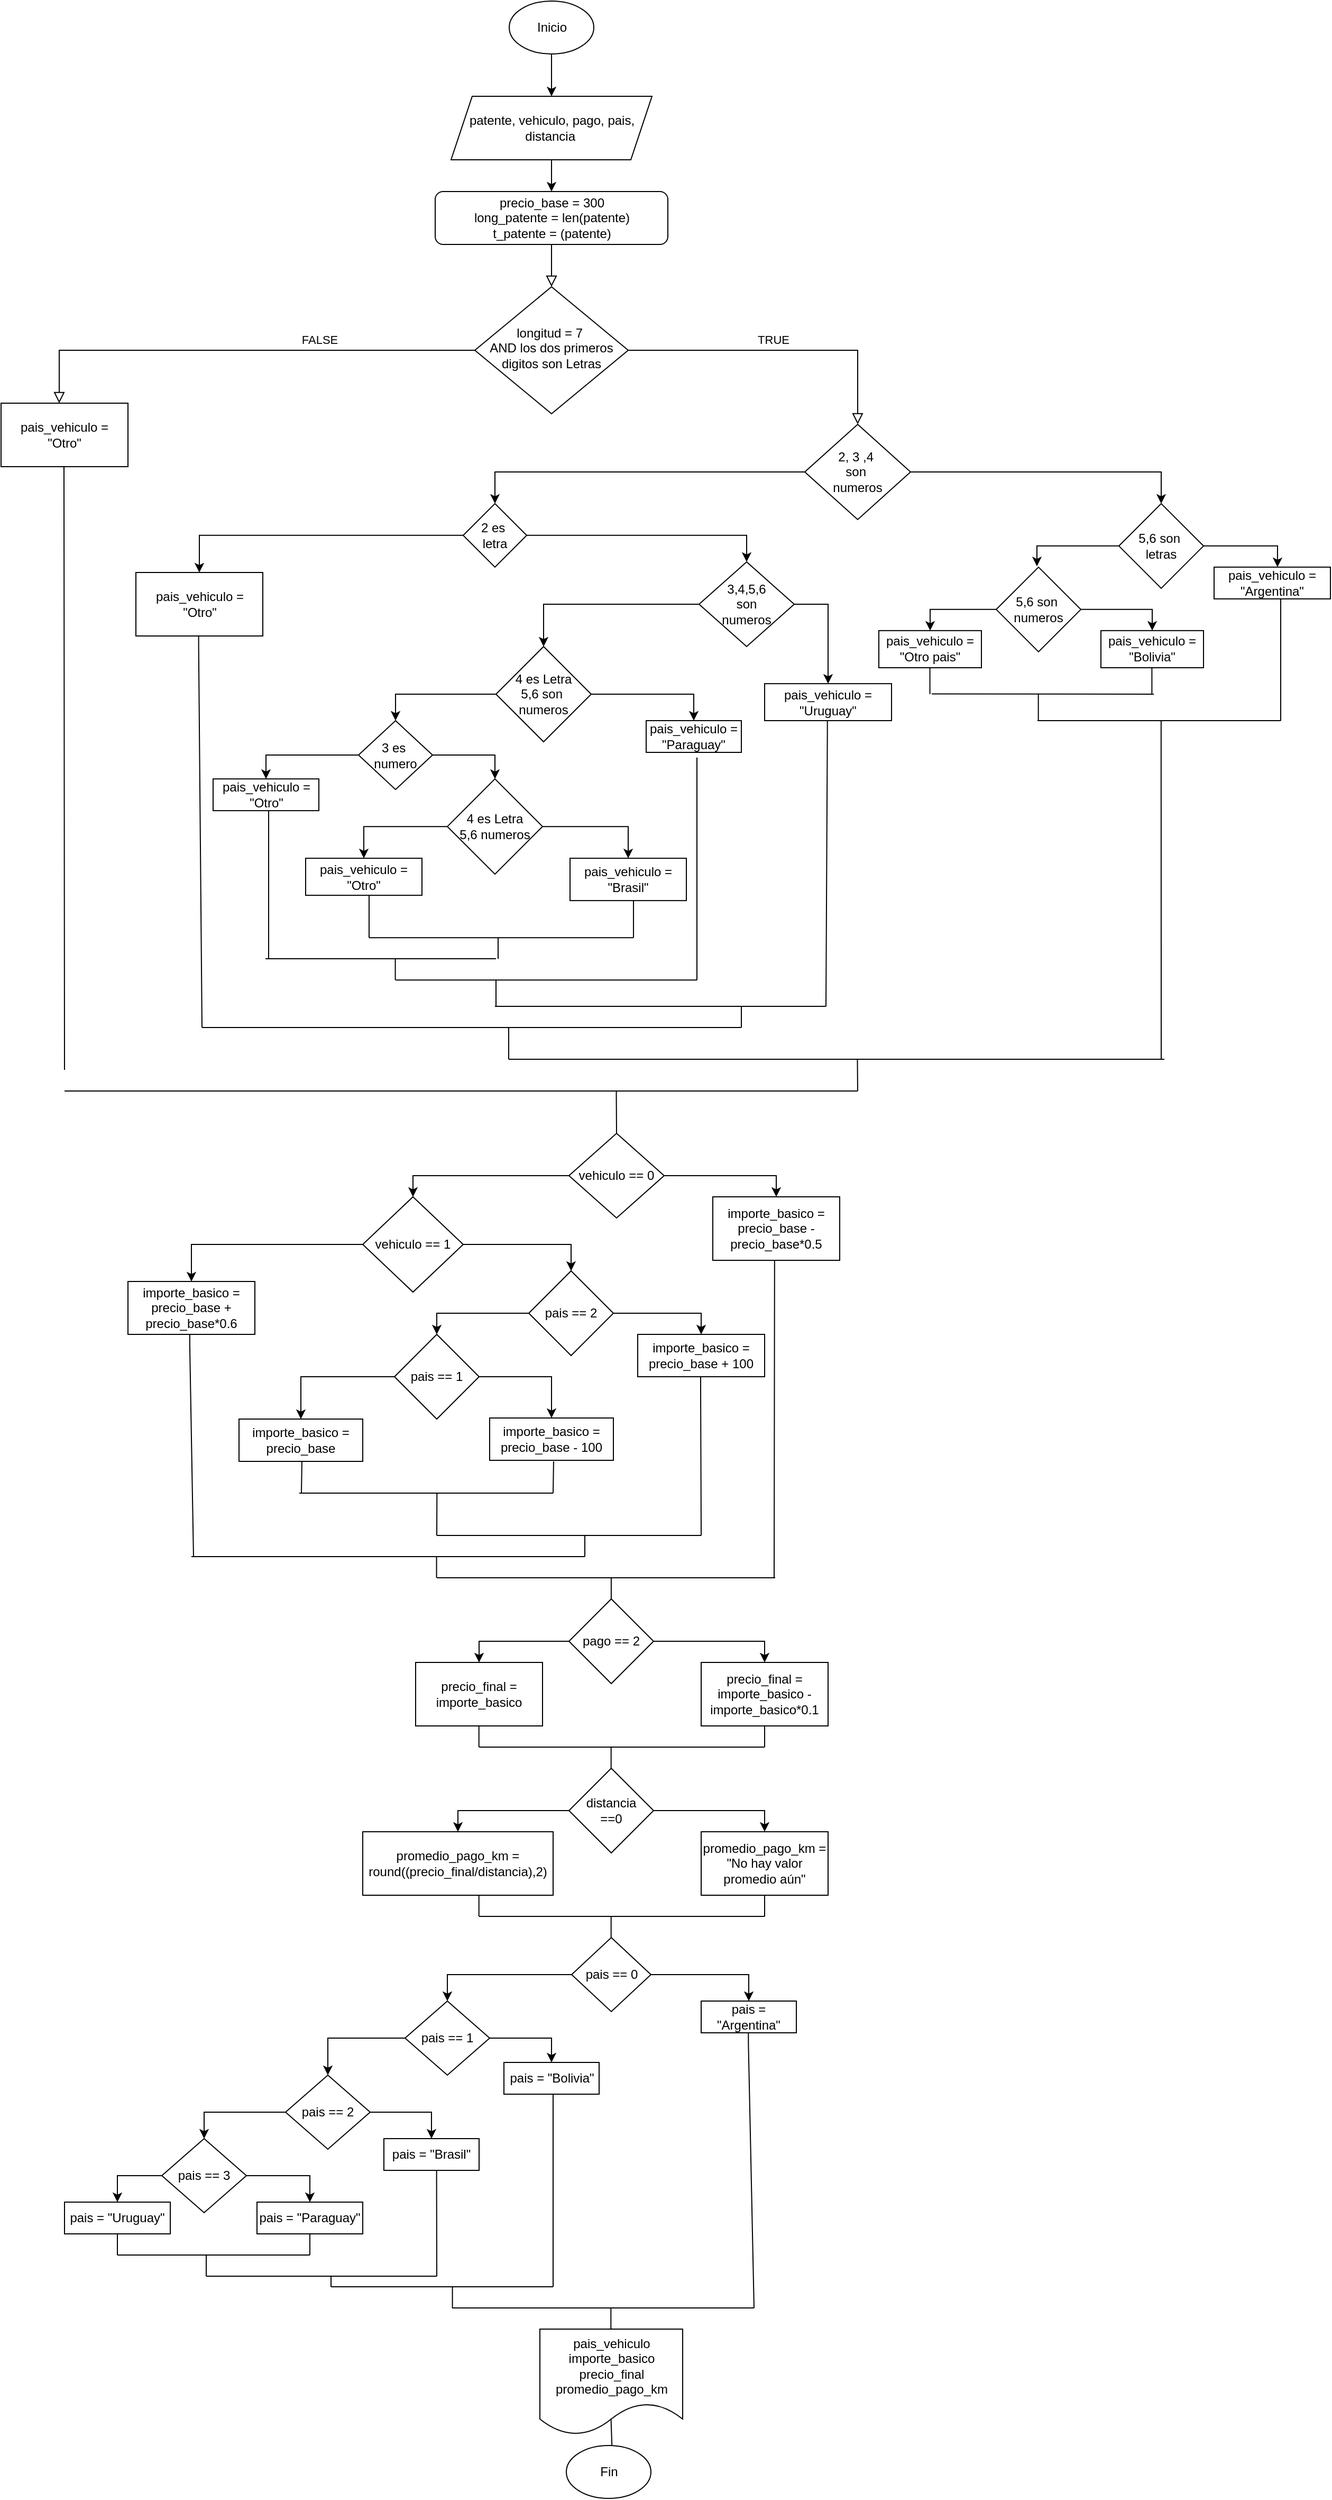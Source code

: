 <mxfile version="21.2.4" type="github">
  <diagram id="C5RBs43oDa-KdzZeNtuy" name="Page-1">
    <mxGraphModel dx="1907" dy="1979" grid="1" gridSize="10" guides="1" tooltips="1" connect="1" arrows="1" fold="1" page="1" pageScale="1" pageWidth="827" pageHeight="1169" math="0" shadow="0">
      <root>
        <mxCell id="WIyWlLk6GJQsqaUBKTNV-0" />
        <mxCell id="WIyWlLk6GJQsqaUBKTNV-1" parent="WIyWlLk6GJQsqaUBKTNV-0" />
        <mxCell id="WIyWlLk6GJQsqaUBKTNV-2" value="" style="rounded=0;html=1;jettySize=auto;orthogonalLoop=1;fontSize=11;endArrow=block;endFill=0;endSize=8;strokeWidth=1;shadow=0;labelBackgroundColor=none;edgeStyle=orthogonalEdgeStyle;" parent="WIyWlLk6GJQsqaUBKTNV-1" source="WIyWlLk6GJQsqaUBKTNV-3" target="WIyWlLk6GJQsqaUBKTNV-6" edge="1">
          <mxGeometry relative="1" as="geometry" />
        </mxCell>
        <mxCell id="WIyWlLk6GJQsqaUBKTNV-3" value="precio_base = 300&lt;br&gt;long_patente = len(patente)&lt;br&gt;t_patente = (patente)" style="rounded=1;whiteSpace=wrap;html=1;fontSize=12;glass=0;strokeWidth=1;shadow=0;" parent="WIyWlLk6GJQsqaUBKTNV-1" vertex="1">
          <mxGeometry x="430.5" y="20" width="220" height="50" as="geometry" />
        </mxCell>
        <mxCell id="WIyWlLk6GJQsqaUBKTNV-4" value="FALSE" style="rounded=0;html=1;jettySize=auto;orthogonalLoop=1;fontSize=11;endArrow=block;endFill=0;endSize=8;strokeWidth=1;shadow=0;labelBackgroundColor=none;edgeStyle=orthogonalEdgeStyle;exitX=0;exitY=0.5;exitDx=0;exitDy=0;" parent="WIyWlLk6GJQsqaUBKTNV-1" source="WIyWlLk6GJQsqaUBKTNV-6" edge="1">
          <mxGeometry x="-0.333" y="-10" relative="1" as="geometry">
            <mxPoint as="offset" />
            <mxPoint x="75" y="220" as="targetPoint" />
            <Array as="points">
              <mxPoint x="75" y="170" />
            </Array>
          </mxGeometry>
        </mxCell>
        <mxCell id="WIyWlLk6GJQsqaUBKTNV-5" value="TRUE" style="edgeStyle=orthogonalEdgeStyle;rounded=0;html=1;jettySize=auto;orthogonalLoop=1;fontSize=11;endArrow=block;endFill=0;endSize=8;strokeWidth=1;shadow=0;labelBackgroundColor=none;entryX=0.5;entryY=0;entryDx=0;entryDy=0;" parent="WIyWlLk6GJQsqaUBKTNV-1" source="WIyWlLk6GJQsqaUBKTNV-6" target="gXXmLB0PNNtGwg0L60BA-6" edge="1">
          <mxGeometry x="-0.046" y="10" relative="1" as="geometry">
            <mxPoint as="offset" />
            <mxPoint x="420" y="210" as="targetPoint" />
          </mxGeometry>
        </mxCell>
        <mxCell id="WIyWlLk6GJQsqaUBKTNV-6" value="longitud = 7&amp;nbsp;&lt;br&gt;AND los dos primeros digitos son Letras" style="rhombus;whiteSpace=wrap;html=1;shadow=0;fontFamily=Helvetica;fontSize=12;align=center;strokeWidth=1;spacing=6;spacingTop=-4;" parent="WIyWlLk6GJQsqaUBKTNV-1" vertex="1">
          <mxGeometry x="468" y="110" width="145" height="120" as="geometry" />
        </mxCell>
        <mxCell id="gXXmLB0PNNtGwg0L60BA-2" style="edgeStyle=orthogonalEdgeStyle;rounded=0;orthogonalLoop=1;jettySize=auto;html=1;exitX=0.5;exitY=1;exitDx=0;exitDy=0;entryX=0.5;entryY=0;entryDx=0;entryDy=0;" edge="1" parent="WIyWlLk6GJQsqaUBKTNV-1" source="gXXmLB0PNNtGwg0L60BA-5" target="WIyWlLk6GJQsqaUBKTNV-3">
          <mxGeometry relative="1" as="geometry">
            <mxPoint x="220" y="50" as="sourcePoint" />
          </mxGeometry>
        </mxCell>
        <mxCell id="gXXmLB0PNNtGwg0L60BA-4" style="edgeStyle=orthogonalEdgeStyle;rounded=0;orthogonalLoop=1;jettySize=auto;html=1;entryX=0.5;entryY=0;entryDx=0;entryDy=0;" edge="1" parent="WIyWlLk6GJQsqaUBKTNV-1" source="gXXmLB0PNNtGwg0L60BA-3" target="gXXmLB0PNNtGwg0L60BA-5">
          <mxGeometry relative="1" as="geometry">
            <mxPoint x="220" y="-10" as="targetPoint" />
          </mxGeometry>
        </mxCell>
        <mxCell id="gXXmLB0PNNtGwg0L60BA-3" value="Inicio" style="ellipse;whiteSpace=wrap;html=1;" vertex="1" parent="WIyWlLk6GJQsqaUBKTNV-1">
          <mxGeometry x="500.5" y="-160" width="80" height="50" as="geometry" />
        </mxCell>
        <mxCell id="gXXmLB0PNNtGwg0L60BA-5" value="patente, vehiculo, pago, pais, distancia&amp;nbsp;" style="shape=parallelogram;perimeter=parallelogramPerimeter;whiteSpace=wrap;html=1;fixedSize=1;" vertex="1" parent="WIyWlLk6GJQsqaUBKTNV-1">
          <mxGeometry x="445.5" y="-70" width="190" height="60" as="geometry" />
        </mxCell>
        <mxCell id="gXXmLB0PNNtGwg0L60BA-9" value="" style="edgeStyle=orthogonalEdgeStyle;rounded=0;orthogonalLoop=1;jettySize=auto;html=1;entryX=0.5;entryY=0;entryDx=0;entryDy=0;exitX=1;exitY=0.5;exitDx=0;exitDy=0;" edge="1" parent="WIyWlLk6GJQsqaUBKTNV-1" source="gXXmLB0PNNtGwg0L60BA-6" target="gXXmLB0PNNtGwg0L60BA-7">
          <mxGeometry relative="1" as="geometry">
            <mxPoint x="1046.926" y="289.997" as="sourcePoint" />
          </mxGeometry>
        </mxCell>
        <mxCell id="gXXmLB0PNNtGwg0L60BA-19" value="" style="edgeStyle=orthogonalEdgeStyle;rounded=0;orthogonalLoop=1;jettySize=auto;html=1;entryX=0.5;entryY=0;entryDx=0;entryDy=0;exitX=0;exitY=0.5;exitDx=0;exitDy=0;" edge="1" parent="WIyWlLk6GJQsqaUBKTNV-1" source="gXXmLB0PNNtGwg0L60BA-6" target="gXXmLB0PNNtGwg0L60BA-18">
          <mxGeometry relative="1" as="geometry">
            <mxPoint x="550.074" y="289.997" as="sourcePoint" />
          </mxGeometry>
        </mxCell>
        <mxCell id="gXXmLB0PNNtGwg0L60BA-6" value="2, 3 ,4&amp;nbsp;&lt;br&gt;son&amp;nbsp;&lt;br&gt;numeros" style="rhombus;whiteSpace=wrap;html=1;" vertex="1" parent="WIyWlLk6GJQsqaUBKTNV-1">
          <mxGeometry x="780" y="240" width="100" height="90" as="geometry" />
        </mxCell>
        <mxCell id="gXXmLB0PNNtGwg0L60BA-11" style="edgeStyle=orthogonalEdgeStyle;rounded=0;orthogonalLoop=1;jettySize=auto;html=1;exitX=1;exitY=0.5;exitDx=0;exitDy=0;entryX=0.545;entryY=0;entryDx=0;entryDy=0;entryPerimeter=0;" edge="1" parent="WIyWlLk6GJQsqaUBKTNV-1" source="gXXmLB0PNNtGwg0L60BA-7" target="gXXmLB0PNNtGwg0L60BA-10">
          <mxGeometry relative="1" as="geometry">
            <mxPoint x="1227" y="354.93" as="targetPoint" />
          </mxGeometry>
        </mxCell>
        <mxCell id="gXXmLB0PNNtGwg0L60BA-13" style="edgeStyle=orthogonalEdgeStyle;rounded=0;orthogonalLoop=1;jettySize=auto;html=1;exitX=0;exitY=0.5;exitDx=0;exitDy=0;entryX=0.481;entryY=-0.01;entryDx=0;entryDy=0;entryPerimeter=0;" edge="1" parent="WIyWlLk6GJQsqaUBKTNV-1" source="gXXmLB0PNNtGwg0L60BA-7" target="gXXmLB0PNNtGwg0L60BA-12">
          <mxGeometry relative="1" as="geometry" />
        </mxCell>
        <mxCell id="gXXmLB0PNNtGwg0L60BA-7" value="5,6 son&amp;nbsp;&lt;br&gt;letras" style="rhombus;whiteSpace=wrap;html=1;" vertex="1" parent="WIyWlLk6GJQsqaUBKTNV-1">
          <mxGeometry x="1077" y="314.93" width="80" height="80" as="geometry" />
        </mxCell>
        <mxCell id="gXXmLB0PNNtGwg0L60BA-10" value="pais_vehiculo = &quot;Argentina&quot;" style="rounded=0;whiteSpace=wrap;html=1;" vertex="1" parent="WIyWlLk6GJQsqaUBKTNV-1">
          <mxGeometry x="1167" y="374.93" width="110" height="30" as="geometry" />
        </mxCell>
        <mxCell id="gXXmLB0PNNtGwg0L60BA-15" style="edgeStyle=orthogonalEdgeStyle;rounded=0;orthogonalLoop=1;jettySize=auto;html=1;exitX=1;exitY=0.5;exitDx=0;exitDy=0;entryX=0.5;entryY=0;entryDx=0;entryDy=0;" edge="1" parent="WIyWlLk6GJQsqaUBKTNV-1" source="gXXmLB0PNNtGwg0L60BA-12" target="gXXmLB0PNNtGwg0L60BA-14">
          <mxGeometry relative="1" as="geometry" />
        </mxCell>
        <mxCell id="gXXmLB0PNNtGwg0L60BA-17" style="edgeStyle=orthogonalEdgeStyle;rounded=0;orthogonalLoop=1;jettySize=auto;html=1;exitX=0;exitY=0.5;exitDx=0;exitDy=0;entryX=0.5;entryY=0;entryDx=0;entryDy=0;" edge="1" parent="WIyWlLk6GJQsqaUBKTNV-1" source="gXXmLB0PNNtGwg0L60BA-12" target="gXXmLB0PNNtGwg0L60BA-16">
          <mxGeometry relative="1" as="geometry" />
        </mxCell>
        <mxCell id="gXXmLB0PNNtGwg0L60BA-12" value="5,6 son&amp;nbsp;&lt;br&gt;numeros" style="rhombus;whiteSpace=wrap;html=1;" vertex="1" parent="WIyWlLk6GJQsqaUBKTNV-1">
          <mxGeometry x="961" y="374.93" width="80" height="80" as="geometry" />
        </mxCell>
        <mxCell id="gXXmLB0PNNtGwg0L60BA-14" value="pais_vehiculo = &quot;Bolivia&quot;" style="rounded=0;whiteSpace=wrap;html=1;" vertex="1" parent="WIyWlLk6GJQsqaUBKTNV-1">
          <mxGeometry x="1060" y="434.93" width="97" height="35.07" as="geometry" />
        </mxCell>
        <mxCell id="gXXmLB0PNNtGwg0L60BA-16" value="pais_vehiculo = &quot;Otro pais&quot;" style="rounded=0;whiteSpace=wrap;html=1;" vertex="1" parent="WIyWlLk6GJQsqaUBKTNV-1">
          <mxGeometry x="850" y="434.93" width="97" height="35.07" as="geometry" />
        </mxCell>
        <mxCell id="gXXmLB0PNNtGwg0L60BA-21" style="edgeStyle=orthogonalEdgeStyle;rounded=0;orthogonalLoop=1;jettySize=auto;html=1;entryX=0.5;entryY=0;entryDx=0;entryDy=0;" edge="1" parent="WIyWlLk6GJQsqaUBKTNV-1" source="gXXmLB0PNNtGwg0L60BA-18" target="gXXmLB0PNNtGwg0L60BA-20">
          <mxGeometry relative="1" as="geometry" />
        </mxCell>
        <mxCell id="gXXmLB0PNNtGwg0L60BA-28" style="edgeStyle=orthogonalEdgeStyle;rounded=0;orthogonalLoop=1;jettySize=auto;html=1;exitX=0;exitY=0.5;exitDx=0;exitDy=0;entryX=0.5;entryY=0;entryDx=0;entryDy=0;" edge="1" parent="WIyWlLk6GJQsqaUBKTNV-1" source="gXXmLB0PNNtGwg0L60BA-20" target="gXXmLB0PNNtGwg0L60BA-26">
          <mxGeometry relative="1" as="geometry" />
        </mxCell>
        <mxCell id="gXXmLB0PNNtGwg0L60BA-60" style="edgeStyle=orthogonalEdgeStyle;rounded=0;orthogonalLoop=1;jettySize=auto;html=1;exitX=0;exitY=0.5;exitDx=0;exitDy=0;entryX=0.5;entryY=0;entryDx=0;entryDy=0;" edge="1" parent="WIyWlLk6GJQsqaUBKTNV-1" source="gXXmLB0PNNtGwg0L60BA-18" target="gXXmLB0PNNtGwg0L60BA-59">
          <mxGeometry relative="1" as="geometry" />
        </mxCell>
        <mxCell id="gXXmLB0PNNtGwg0L60BA-18" value="2 es&amp;nbsp;&lt;br&gt;letra" style="rhombus;whiteSpace=wrap;html=1;" vertex="1" parent="WIyWlLk6GJQsqaUBKTNV-1">
          <mxGeometry x="457" y="314.93" width="60" height="60" as="geometry" />
        </mxCell>
        <mxCell id="gXXmLB0PNNtGwg0L60BA-25" style="edgeStyle=orthogonalEdgeStyle;rounded=0;orthogonalLoop=1;jettySize=auto;html=1;exitX=1;exitY=0.5;exitDx=0;exitDy=0;entryX=0.5;entryY=0;entryDx=0;entryDy=0;" edge="1" parent="WIyWlLk6GJQsqaUBKTNV-1" source="gXXmLB0PNNtGwg0L60BA-20" target="gXXmLB0PNNtGwg0L60BA-22">
          <mxGeometry relative="1" as="geometry" />
        </mxCell>
        <mxCell id="gXXmLB0PNNtGwg0L60BA-20" value="3,4,5,6&lt;br&gt;son &lt;br&gt;numeros" style="rhombus;whiteSpace=wrap;html=1;" vertex="1" parent="WIyWlLk6GJQsqaUBKTNV-1">
          <mxGeometry x="680" y="370" width="90" height="80" as="geometry" />
        </mxCell>
        <mxCell id="gXXmLB0PNNtGwg0L60BA-22" value="pais_vehiculo = &quot;Uruguay&quot;" style="rounded=0;whiteSpace=wrap;html=1;" vertex="1" parent="WIyWlLk6GJQsqaUBKTNV-1">
          <mxGeometry x="742" y="485.07" width="120" height="34.93" as="geometry" />
        </mxCell>
        <mxCell id="gXXmLB0PNNtGwg0L60BA-30" style="edgeStyle=orthogonalEdgeStyle;rounded=0;orthogonalLoop=1;jettySize=auto;html=1;exitX=1;exitY=0.5;exitDx=0;exitDy=0;entryX=0.5;entryY=0;entryDx=0;entryDy=0;" edge="1" parent="WIyWlLk6GJQsqaUBKTNV-1" source="gXXmLB0PNNtGwg0L60BA-26" target="gXXmLB0PNNtGwg0L60BA-29">
          <mxGeometry relative="1" as="geometry">
            <mxPoint x="673" y="525.07" as="targetPoint" />
          </mxGeometry>
        </mxCell>
        <mxCell id="gXXmLB0PNNtGwg0L60BA-32" style="edgeStyle=orthogonalEdgeStyle;rounded=0;orthogonalLoop=1;jettySize=auto;html=1;exitX=0;exitY=0.5;exitDx=0;exitDy=0;entryX=0.5;entryY=0;entryDx=0;entryDy=0;" edge="1" parent="WIyWlLk6GJQsqaUBKTNV-1" source="gXXmLB0PNNtGwg0L60BA-26" target="gXXmLB0PNNtGwg0L60BA-31">
          <mxGeometry relative="1" as="geometry" />
        </mxCell>
        <mxCell id="gXXmLB0PNNtGwg0L60BA-26" value="4 es Letra&lt;br&gt;5,6 son&amp;nbsp;&lt;br&gt;numeros" style="rhombus;whiteSpace=wrap;html=1;" vertex="1" parent="WIyWlLk6GJQsqaUBKTNV-1">
          <mxGeometry x="488" y="450" width="90" height="90" as="geometry" />
        </mxCell>
        <mxCell id="gXXmLB0PNNtGwg0L60BA-29" value="pais_vehiculo = &quot;Paraguay&quot;" style="rounded=0;whiteSpace=wrap;html=1;" vertex="1" parent="WIyWlLk6GJQsqaUBKTNV-1">
          <mxGeometry x="630" y="520" width="90" height="30" as="geometry" />
        </mxCell>
        <mxCell id="gXXmLB0PNNtGwg0L60BA-34" style="edgeStyle=orthogonalEdgeStyle;rounded=0;orthogonalLoop=1;jettySize=auto;html=1;exitX=1;exitY=0.5;exitDx=0;exitDy=0;entryX=0.5;entryY=0;entryDx=0;entryDy=0;" edge="1" parent="WIyWlLk6GJQsqaUBKTNV-1" source="gXXmLB0PNNtGwg0L60BA-31" target="gXXmLB0PNNtGwg0L60BA-33">
          <mxGeometry relative="1" as="geometry" />
        </mxCell>
        <mxCell id="gXXmLB0PNNtGwg0L60BA-40" style="edgeStyle=orthogonalEdgeStyle;rounded=0;orthogonalLoop=1;jettySize=auto;html=1;exitX=0;exitY=0.5;exitDx=0;exitDy=0;entryX=0.5;entryY=0;entryDx=0;entryDy=0;" edge="1" parent="WIyWlLk6GJQsqaUBKTNV-1" source="gXXmLB0PNNtGwg0L60BA-31" target="gXXmLB0PNNtGwg0L60BA-39">
          <mxGeometry relative="1" as="geometry" />
        </mxCell>
        <mxCell id="gXXmLB0PNNtGwg0L60BA-31" value="3 es&amp;nbsp;&lt;br&gt;numero" style="rhombus;whiteSpace=wrap;html=1;" vertex="1" parent="WIyWlLk6GJQsqaUBKTNV-1">
          <mxGeometry x="358" y="520" width="70" height="65.07" as="geometry" />
        </mxCell>
        <mxCell id="gXXmLB0PNNtGwg0L60BA-36" style="edgeStyle=orthogonalEdgeStyle;rounded=0;orthogonalLoop=1;jettySize=auto;html=1;exitX=1;exitY=0.5;exitDx=0;exitDy=0;entryX=0.5;entryY=0;entryDx=0;entryDy=0;" edge="1" parent="WIyWlLk6GJQsqaUBKTNV-1" source="gXXmLB0PNNtGwg0L60BA-33" target="gXXmLB0PNNtGwg0L60BA-35">
          <mxGeometry relative="1" as="geometry" />
        </mxCell>
        <mxCell id="gXXmLB0PNNtGwg0L60BA-38" style="edgeStyle=orthogonalEdgeStyle;rounded=0;orthogonalLoop=1;jettySize=auto;html=1;exitX=0;exitY=0.5;exitDx=0;exitDy=0;entryX=0.5;entryY=0;entryDx=0;entryDy=0;" edge="1" parent="WIyWlLk6GJQsqaUBKTNV-1" source="gXXmLB0PNNtGwg0L60BA-33" target="gXXmLB0PNNtGwg0L60BA-37">
          <mxGeometry relative="1" as="geometry" />
        </mxCell>
        <mxCell id="gXXmLB0PNNtGwg0L60BA-33" value="4 es Letra&lt;br&gt;5,6 numeros" style="rhombus;whiteSpace=wrap;html=1;" vertex="1" parent="WIyWlLk6GJQsqaUBKTNV-1">
          <mxGeometry x="442" y="575.07" width="90" height="90" as="geometry" />
        </mxCell>
        <mxCell id="gXXmLB0PNNtGwg0L60BA-35" value="pais_vehiculo = &quot;Brasil&quot;" style="rounded=0;whiteSpace=wrap;html=1;" vertex="1" parent="WIyWlLk6GJQsqaUBKTNV-1">
          <mxGeometry x="558" y="650.07" width="110" height="40" as="geometry" />
        </mxCell>
        <mxCell id="gXXmLB0PNNtGwg0L60BA-37" value="pais_vehiculo = &quot;Otro&quot;" style="rounded=0;whiteSpace=wrap;html=1;" vertex="1" parent="WIyWlLk6GJQsqaUBKTNV-1">
          <mxGeometry x="308" y="650.07" width="110" height="35" as="geometry" />
        </mxCell>
        <mxCell id="gXXmLB0PNNtGwg0L60BA-39" value="pais_vehiculo = &quot;Otro&quot;" style="rounded=0;whiteSpace=wrap;html=1;" vertex="1" parent="WIyWlLk6GJQsqaUBKTNV-1">
          <mxGeometry x="220.5" y="575.07" width="100" height="30" as="geometry" />
        </mxCell>
        <mxCell id="gXXmLB0PNNtGwg0L60BA-43" value="" style="endArrow=none;html=1;rounded=0;" edge="1" parent="WIyWlLk6GJQsqaUBKTNV-1">
          <mxGeometry width="50" height="50" relative="1" as="geometry">
            <mxPoint x="368" y="725.07" as="sourcePoint" />
            <mxPoint x="618" y="725.07" as="targetPoint" />
          </mxGeometry>
        </mxCell>
        <mxCell id="gXXmLB0PNNtGwg0L60BA-45" value="" style="endArrow=none;html=1;rounded=0;" edge="1" parent="WIyWlLk6GJQsqaUBKTNV-1">
          <mxGeometry width="50" height="50" relative="1" as="geometry">
            <mxPoint x="368" y="725.07" as="sourcePoint" />
            <mxPoint x="368" y="685.07" as="targetPoint" />
          </mxGeometry>
        </mxCell>
        <mxCell id="gXXmLB0PNNtGwg0L60BA-46" value="" style="endArrow=none;html=1;rounded=0;" edge="1" parent="WIyWlLk6GJQsqaUBKTNV-1">
          <mxGeometry width="50" height="50" relative="1" as="geometry">
            <mxPoint x="618" y="725.07" as="sourcePoint" />
            <mxPoint x="618" y="690.07" as="targetPoint" />
          </mxGeometry>
        </mxCell>
        <mxCell id="gXXmLB0PNNtGwg0L60BA-47" value="" style="endArrow=none;html=1;rounded=0;" edge="1" parent="WIyWlLk6GJQsqaUBKTNV-1">
          <mxGeometry width="50" height="50" relative="1" as="geometry">
            <mxPoint x="273" y="745.07" as="sourcePoint" />
            <mxPoint x="273" y="605.07" as="targetPoint" />
          </mxGeometry>
        </mxCell>
        <mxCell id="gXXmLB0PNNtGwg0L60BA-48" value="" style="endArrow=none;html=1;rounded=0;" edge="1" parent="WIyWlLk6GJQsqaUBKTNV-1">
          <mxGeometry width="50" height="50" relative="1" as="geometry">
            <mxPoint x="490" y="745.07" as="sourcePoint" />
            <mxPoint x="490" y="725.07" as="targetPoint" />
          </mxGeometry>
        </mxCell>
        <mxCell id="gXXmLB0PNNtGwg0L60BA-49" value="" style="endArrow=none;html=1;rounded=0;" edge="1" parent="WIyWlLk6GJQsqaUBKTNV-1">
          <mxGeometry width="50" height="50" relative="1" as="geometry">
            <mxPoint x="270" y="745" as="sourcePoint" />
            <mxPoint x="488" y="745" as="targetPoint" />
          </mxGeometry>
        </mxCell>
        <mxCell id="gXXmLB0PNNtGwg0L60BA-50" value="pais_vehiculo = &quot;Otro&quot;" style="rounded=0;whiteSpace=wrap;html=1;" vertex="1" parent="WIyWlLk6GJQsqaUBKTNV-1">
          <mxGeometry x="20" y="220" width="120" height="60" as="geometry" />
        </mxCell>
        <mxCell id="gXXmLB0PNNtGwg0L60BA-51" value="" style="endArrow=none;html=1;rounded=0;" edge="1" parent="WIyWlLk6GJQsqaUBKTNV-1">
          <mxGeometry width="50" height="50" relative="1" as="geometry">
            <mxPoint x="392.79" y="765.07" as="sourcePoint" />
            <mxPoint x="392.79" y="745.07" as="targetPoint" />
            <Array as="points">
              <mxPoint x="392.79" y="755.07" />
            </Array>
          </mxGeometry>
        </mxCell>
        <mxCell id="gXXmLB0PNNtGwg0L60BA-52" value="" style="endArrow=none;html=1;rounded=0;" edge="1" parent="WIyWlLk6GJQsqaUBKTNV-1">
          <mxGeometry width="50" height="50" relative="1" as="geometry">
            <mxPoint x="678" y="765.07" as="sourcePoint" />
            <mxPoint x="678" y="554.93" as="targetPoint" />
            <Array as="points">
              <mxPoint x="678" y="564.93" />
            </Array>
          </mxGeometry>
        </mxCell>
        <mxCell id="gXXmLB0PNNtGwg0L60BA-53" value="" style="endArrow=none;html=1;rounded=0;" edge="1" parent="WIyWlLk6GJQsqaUBKTNV-1">
          <mxGeometry width="50" height="50" relative="1" as="geometry">
            <mxPoint x="393" y="765.07" as="sourcePoint" />
            <mxPoint x="678" y="765.07" as="targetPoint" />
          </mxGeometry>
        </mxCell>
        <mxCell id="gXXmLB0PNNtGwg0L60BA-54" value="" style="endArrow=none;html=1;rounded=0;" edge="1" parent="WIyWlLk6GJQsqaUBKTNV-1">
          <mxGeometry width="50" height="50" relative="1" as="geometry">
            <mxPoint x="488" y="790" as="sourcePoint" />
            <mxPoint x="488" y="765.07" as="targetPoint" />
          </mxGeometry>
        </mxCell>
        <mxCell id="gXXmLB0PNNtGwg0L60BA-55" value="" style="endArrow=none;html=1;rounded=0;" edge="1" parent="WIyWlLk6GJQsqaUBKTNV-1">
          <mxGeometry width="50" height="50" relative="1" as="geometry">
            <mxPoint x="800" y="790" as="sourcePoint" />
            <mxPoint x="801.35" y="520" as="targetPoint" />
            <Array as="points">
              <mxPoint x="801.35" y="530" />
            </Array>
          </mxGeometry>
        </mxCell>
        <mxCell id="gXXmLB0PNNtGwg0L60BA-56" value="" style="endArrow=none;html=1;rounded=0;" edge="1" parent="WIyWlLk6GJQsqaUBKTNV-1">
          <mxGeometry width="50" height="50" relative="1" as="geometry">
            <mxPoint x="487" y="790" as="sourcePoint" />
            <mxPoint x="800" y="790" as="targetPoint" />
          </mxGeometry>
        </mxCell>
        <mxCell id="gXXmLB0PNNtGwg0L60BA-58" value="" style="endArrow=none;html=1;rounded=0;" edge="1" parent="WIyWlLk6GJQsqaUBKTNV-1">
          <mxGeometry width="50" height="50" relative="1" as="geometry">
            <mxPoint x="720" y="810" as="sourcePoint" />
            <mxPoint x="720" y="790" as="targetPoint" />
          </mxGeometry>
        </mxCell>
        <mxCell id="gXXmLB0PNNtGwg0L60BA-59" value="pais_vehiculo = &quot;Otro&quot;" style="rounded=0;whiteSpace=wrap;html=1;" vertex="1" parent="WIyWlLk6GJQsqaUBKTNV-1">
          <mxGeometry x="147.5" y="380" width="120" height="60" as="geometry" />
        </mxCell>
        <mxCell id="gXXmLB0PNNtGwg0L60BA-63" value="" style="endArrow=none;html=1;rounded=0;" edge="1" parent="WIyWlLk6GJQsqaUBKTNV-1">
          <mxGeometry width="50" height="50" relative="1" as="geometry">
            <mxPoint x="210" y="810" as="sourcePoint" />
            <mxPoint x="206.83" y="440" as="targetPoint" />
            <Array as="points">
              <mxPoint x="206.83" y="450" />
            </Array>
          </mxGeometry>
        </mxCell>
        <mxCell id="gXXmLB0PNNtGwg0L60BA-64" value="" style="endArrow=none;html=1;rounded=0;" edge="1" parent="WIyWlLk6GJQsqaUBKTNV-1">
          <mxGeometry width="50" height="50" relative="1" as="geometry">
            <mxPoint x="210" y="810" as="sourcePoint" />
            <mxPoint x="720" y="810" as="targetPoint" />
          </mxGeometry>
        </mxCell>
        <mxCell id="gXXmLB0PNNtGwg0L60BA-65" value="" style="endArrow=none;html=1;rounded=0;" edge="1" parent="WIyWlLk6GJQsqaUBKTNV-1">
          <mxGeometry width="50" height="50" relative="1" as="geometry">
            <mxPoint x="500" y="840" as="sourcePoint" />
            <mxPoint x="500" y="810" as="targetPoint" />
          </mxGeometry>
        </mxCell>
        <mxCell id="gXXmLB0PNNtGwg0L60BA-66" value="" style="endArrow=none;html=1;rounded=0;" edge="1" parent="WIyWlLk6GJQsqaUBKTNV-1">
          <mxGeometry width="50" height="50" relative="1" as="geometry">
            <mxPoint x="900" y="494.79" as="sourcePoint" />
            <mxPoint x="1110" y="495" as="targetPoint" />
          </mxGeometry>
        </mxCell>
        <mxCell id="gXXmLB0PNNtGwg0L60BA-67" value="" style="endArrow=none;html=1;rounded=0;" edge="1" parent="WIyWlLk6GJQsqaUBKTNV-1">
          <mxGeometry width="50" height="50" relative="1" as="geometry">
            <mxPoint x="898.29" y="494.93" as="sourcePoint" />
            <mxPoint x="898.29" y="470.0" as="targetPoint" />
          </mxGeometry>
        </mxCell>
        <mxCell id="gXXmLB0PNNtGwg0L60BA-68" value="" style="endArrow=none;html=1;rounded=0;" edge="1" parent="WIyWlLk6GJQsqaUBKTNV-1">
          <mxGeometry width="50" height="50" relative="1" as="geometry">
            <mxPoint x="1108.2" y="494.79" as="sourcePoint" />
            <mxPoint x="1108.2" y="469.86" as="targetPoint" />
          </mxGeometry>
        </mxCell>
        <mxCell id="gXXmLB0PNNtGwg0L60BA-69" value="" style="endArrow=none;html=1;rounded=0;" edge="1" parent="WIyWlLk6GJQsqaUBKTNV-1">
          <mxGeometry width="50" height="50" relative="1" as="geometry">
            <mxPoint x="1000.82" y="520" as="sourcePoint" />
            <mxPoint x="1000.82" y="495.07" as="targetPoint" />
          </mxGeometry>
        </mxCell>
        <mxCell id="gXXmLB0PNNtGwg0L60BA-70" value="" style="endArrow=none;html=1;rounded=0;" edge="1" parent="WIyWlLk6GJQsqaUBKTNV-1">
          <mxGeometry width="50" height="50" relative="1" as="geometry">
            <mxPoint x="1000" y="520" as="sourcePoint" />
            <mxPoint x="1230" y="520" as="targetPoint" />
          </mxGeometry>
        </mxCell>
        <mxCell id="gXXmLB0PNNtGwg0L60BA-71" value="" style="endArrow=none;html=1;rounded=0;" edge="1" parent="WIyWlLk6GJQsqaUBKTNV-1">
          <mxGeometry width="50" height="50" relative="1" as="geometry">
            <mxPoint x="1230" y="520" as="sourcePoint" />
            <mxPoint x="1230" y="404.93" as="targetPoint" />
          </mxGeometry>
        </mxCell>
        <mxCell id="gXXmLB0PNNtGwg0L60BA-72" value="" style="endArrow=none;html=1;rounded=0;" edge="1" parent="WIyWlLk6GJQsqaUBKTNV-1">
          <mxGeometry width="50" height="50" relative="1" as="geometry">
            <mxPoint x="1117" y="840.14" as="sourcePoint" />
            <mxPoint x="1116.91" y="520" as="targetPoint" />
            <Array as="points">
              <mxPoint x="1116.91" y="530" />
            </Array>
          </mxGeometry>
        </mxCell>
        <mxCell id="gXXmLB0PNNtGwg0L60BA-73" value="" style="endArrow=none;html=1;rounded=0;" edge="1" parent="WIyWlLk6GJQsqaUBKTNV-1">
          <mxGeometry width="50" height="50" relative="1" as="geometry">
            <mxPoint x="500" y="840" as="sourcePoint" />
            <mxPoint x="1120" y="840" as="targetPoint" />
          </mxGeometry>
        </mxCell>
        <mxCell id="gXXmLB0PNNtGwg0L60BA-74" value="" style="endArrow=none;html=1;rounded=0;" edge="1" parent="WIyWlLk6GJQsqaUBKTNV-1">
          <mxGeometry width="50" height="50" relative="1" as="geometry">
            <mxPoint x="830" y="870" as="sourcePoint" />
            <mxPoint x="829.74" y="840" as="targetPoint" />
          </mxGeometry>
        </mxCell>
        <mxCell id="gXXmLB0PNNtGwg0L60BA-77" style="edgeStyle=orthogonalEdgeStyle;rounded=0;orthogonalLoop=1;jettySize=auto;html=1;exitX=1;exitY=0.5;exitDx=0;exitDy=0;entryX=0.5;entryY=0;entryDx=0;entryDy=0;" edge="1" parent="WIyWlLk6GJQsqaUBKTNV-1" source="gXXmLB0PNNtGwg0L60BA-75" target="gXXmLB0PNNtGwg0L60BA-76">
          <mxGeometry relative="1" as="geometry" />
        </mxCell>
        <mxCell id="gXXmLB0PNNtGwg0L60BA-79" style="edgeStyle=orthogonalEdgeStyle;rounded=0;orthogonalLoop=1;jettySize=auto;html=1;exitX=0;exitY=0.5;exitDx=0;exitDy=0;entryX=0.5;entryY=0;entryDx=0;entryDy=0;" edge="1" parent="WIyWlLk6GJQsqaUBKTNV-1" source="gXXmLB0PNNtGwg0L60BA-75" target="gXXmLB0PNNtGwg0L60BA-78">
          <mxGeometry relative="1" as="geometry" />
        </mxCell>
        <mxCell id="gXXmLB0PNNtGwg0L60BA-75" value="vehiculo == 0" style="rhombus;whiteSpace=wrap;html=1;" vertex="1" parent="WIyWlLk6GJQsqaUBKTNV-1">
          <mxGeometry x="557" y="910" width="90" height="80" as="geometry" />
        </mxCell>
        <mxCell id="gXXmLB0PNNtGwg0L60BA-76" value="importe_basico = precio_base - precio_base*0.5" style="rounded=0;whiteSpace=wrap;html=1;" vertex="1" parent="WIyWlLk6GJQsqaUBKTNV-1">
          <mxGeometry x="693" y="970" width="120" height="60" as="geometry" />
        </mxCell>
        <mxCell id="gXXmLB0PNNtGwg0L60BA-81" style="edgeStyle=orthogonalEdgeStyle;rounded=0;orthogonalLoop=1;jettySize=auto;html=1;exitX=1;exitY=0.5;exitDx=0;exitDy=0;entryX=0.5;entryY=0;entryDx=0;entryDy=0;" edge="1" parent="WIyWlLk6GJQsqaUBKTNV-1" source="gXXmLB0PNNtGwg0L60BA-78" target="gXXmLB0PNNtGwg0L60BA-80">
          <mxGeometry relative="1" as="geometry" />
        </mxCell>
        <mxCell id="gXXmLB0PNNtGwg0L60BA-92" style="edgeStyle=orthogonalEdgeStyle;rounded=0;orthogonalLoop=1;jettySize=auto;html=1;exitX=0;exitY=0.5;exitDx=0;exitDy=0;entryX=0.5;entryY=0;entryDx=0;entryDy=0;" edge="1" parent="WIyWlLk6GJQsqaUBKTNV-1" source="gXXmLB0PNNtGwg0L60BA-78" target="gXXmLB0PNNtGwg0L60BA-91">
          <mxGeometry relative="1" as="geometry" />
        </mxCell>
        <mxCell id="gXXmLB0PNNtGwg0L60BA-78" value="vehiculo == 1" style="rhombus;whiteSpace=wrap;html=1;" vertex="1" parent="WIyWlLk6GJQsqaUBKTNV-1">
          <mxGeometry x="362" y="970" width="95" height="90" as="geometry" />
        </mxCell>
        <mxCell id="gXXmLB0PNNtGwg0L60BA-83" style="edgeStyle=orthogonalEdgeStyle;rounded=0;orthogonalLoop=1;jettySize=auto;html=1;exitX=1;exitY=0.5;exitDx=0;exitDy=0;entryX=0.5;entryY=0;entryDx=0;entryDy=0;" edge="1" parent="WIyWlLk6GJQsqaUBKTNV-1" source="gXXmLB0PNNtGwg0L60BA-80" target="gXXmLB0PNNtGwg0L60BA-82">
          <mxGeometry relative="1" as="geometry" />
        </mxCell>
        <mxCell id="gXXmLB0PNNtGwg0L60BA-85" style="edgeStyle=orthogonalEdgeStyle;rounded=0;orthogonalLoop=1;jettySize=auto;html=1;exitX=0;exitY=0.5;exitDx=0;exitDy=0;entryX=0.5;entryY=0;entryDx=0;entryDy=0;" edge="1" parent="WIyWlLk6GJQsqaUBKTNV-1" source="gXXmLB0PNNtGwg0L60BA-80" target="gXXmLB0PNNtGwg0L60BA-84">
          <mxGeometry relative="1" as="geometry" />
        </mxCell>
        <mxCell id="gXXmLB0PNNtGwg0L60BA-80" value="pais == 2" style="rhombus;whiteSpace=wrap;html=1;" vertex="1" parent="WIyWlLk6GJQsqaUBKTNV-1">
          <mxGeometry x="519" y="1040" width="80" height="80" as="geometry" />
        </mxCell>
        <mxCell id="gXXmLB0PNNtGwg0L60BA-82" value="importe_basico = precio_base + 100" style="rounded=0;whiteSpace=wrap;html=1;" vertex="1" parent="WIyWlLk6GJQsqaUBKTNV-1">
          <mxGeometry x="622" y="1100" width="120" height="40" as="geometry" />
        </mxCell>
        <mxCell id="gXXmLB0PNNtGwg0L60BA-87" style="edgeStyle=orthogonalEdgeStyle;rounded=0;orthogonalLoop=1;jettySize=auto;html=1;exitX=1;exitY=0.5;exitDx=0;exitDy=0;entryX=0.5;entryY=0;entryDx=0;entryDy=0;" edge="1" parent="WIyWlLk6GJQsqaUBKTNV-1" source="gXXmLB0PNNtGwg0L60BA-84" target="gXXmLB0PNNtGwg0L60BA-86">
          <mxGeometry relative="1" as="geometry" />
        </mxCell>
        <mxCell id="gXXmLB0PNNtGwg0L60BA-89" style="edgeStyle=orthogonalEdgeStyle;rounded=0;orthogonalLoop=1;jettySize=auto;html=1;exitX=0;exitY=0.5;exitDx=0;exitDy=0;entryX=0.5;entryY=0;entryDx=0;entryDy=0;" edge="1" parent="WIyWlLk6GJQsqaUBKTNV-1" source="gXXmLB0PNNtGwg0L60BA-84" target="gXXmLB0PNNtGwg0L60BA-88">
          <mxGeometry relative="1" as="geometry" />
        </mxCell>
        <mxCell id="gXXmLB0PNNtGwg0L60BA-84" value="pais == 1" style="rhombus;whiteSpace=wrap;html=1;" vertex="1" parent="WIyWlLk6GJQsqaUBKTNV-1">
          <mxGeometry x="392" y="1100" width="80" height="80" as="geometry" />
        </mxCell>
        <mxCell id="gXXmLB0PNNtGwg0L60BA-86" value="importe_basico = precio_base - 100" style="rounded=0;whiteSpace=wrap;html=1;" vertex="1" parent="WIyWlLk6GJQsqaUBKTNV-1">
          <mxGeometry x="482" y="1179" width="117" height="40" as="geometry" />
        </mxCell>
        <mxCell id="gXXmLB0PNNtGwg0L60BA-88" value="importe_basico = precio_base" style="rounded=0;whiteSpace=wrap;html=1;" vertex="1" parent="WIyWlLk6GJQsqaUBKTNV-1">
          <mxGeometry x="245" y="1180" width="117" height="40" as="geometry" />
        </mxCell>
        <mxCell id="gXXmLB0PNNtGwg0L60BA-91" value="importe_basico = precio_base + precio_base*0.6" style="rounded=0;whiteSpace=wrap;html=1;" vertex="1" parent="WIyWlLk6GJQsqaUBKTNV-1">
          <mxGeometry x="140" y="1050" width="120" height="50" as="geometry" />
        </mxCell>
        <mxCell id="gXXmLB0PNNtGwg0L60BA-93" value="" style="endArrow=none;html=1;rounded=0;" edge="1" parent="WIyWlLk6GJQsqaUBKTNV-1">
          <mxGeometry width="50" height="50" relative="1" as="geometry">
            <mxPoint x="202" y="1310" as="sourcePoint" />
            <mxPoint x="198.42" y="1100" as="targetPoint" />
            <Array as="points">
              <mxPoint x="198.42" y="1110" />
            </Array>
          </mxGeometry>
        </mxCell>
        <mxCell id="gXXmLB0PNNtGwg0L60BA-94" value="" style="endArrow=none;html=1;rounded=0;" edge="1" parent="WIyWlLk6GJQsqaUBKTNV-1">
          <mxGeometry width="50" height="50" relative="1" as="geometry">
            <mxPoint x="751" y="1330" as="sourcePoint" />
            <mxPoint x="751.41" y="1030" as="targetPoint" />
            <Array as="points">
              <mxPoint x="751.41" y="1040" />
            </Array>
          </mxGeometry>
        </mxCell>
        <mxCell id="gXXmLB0PNNtGwg0L60BA-95" value="" style="endArrow=none;html=1;rounded=0;" edge="1" parent="WIyWlLk6GJQsqaUBKTNV-1">
          <mxGeometry width="50" height="50" relative="1" as="geometry">
            <mxPoint x="682" y="1290" as="sourcePoint" />
            <mxPoint x="681.5" y="1140" as="targetPoint" />
            <Array as="points">
              <mxPoint x="681.5" y="1150" />
            </Array>
          </mxGeometry>
        </mxCell>
        <mxCell id="gXXmLB0PNNtGwg0L60BA-96" value="" style="endArrow=none;html=1;rounded=0;" edge="1" parent="WIyWlLk6GJQsqaUBKTNV-1">
          <mxGeometry width="50" height="50" relative="1" as="geometry">
            <mxPoint x="302" y="1250" as="sourcePoint" />
            <mxPoint x="542" y="1250" as="targetPoint" />
          </mxGeometry>
        </mxCell>
        <mxCell id="gXXmLB0PNNtGwg0L60BA-97" value="" style="endArrow=none;html=1;rounded=0;" edge="1" parent="WIyWlLk6GJQsqaUBKTNV-1">
          <mxGeometry width="50" height="50" relative="1" as="geometry">
            <mxPoint x="304" y="1250" as="sourcePoint" />
            <mxPoint x="304.47" y="1220" as="targetPoint" />
          </mxGeometry>
        </mxCell>
        <mxCell id="gXXmLB0PNNtGwg0L60BA-98" value="" style="endArrow=none;html=1;rounded=0;" edge="1" parent="WIyWlLk6GJQsqaUBKTNV-1">
          <mxGeometry width="50" height="50" relative="1" as="geometry">
            <mxPoint x="542" y="1250" as="sourcePoint" />
            <mxPoint x="542.47" y="1220" as="targetPoint" />
          </mxGeometry>
        </mxCell>
        <mxCell id="gXXmLB0PNNtGwg0L60BA-99" value="" style="endArrow=none;html=1;rounded=0;" edge="1" parent="WIyWlLk6GJQsqaUBKTNV-1">
          <mxGeometry width="50" height="50" relative="1" as="geometry">
            <mxPoint x="432" y="1290" as="sourcePoint" />
            <mxPoint x="432.17" y="1250" as="targetPoint" />
          </mxGeometry>
        </mxCell>
        <mxCell id="gXXmLB0PNNtGwg0L60BA-100" value="" style="endArrow=none;html=1;rounded=0;" edge="1" parent="WIyWlLk6GJQsqaUBKTNV-1">
          <mxGeometry width="50" height="50" relative="1" as="geometry">
            <mxPoint x="432" y="1290" as="sourcePoint" />
            <mxPoint x="682" y="1290" as="targetPoint" />
          </mxGeometry>
        </mxCell>
        <mxCell id="gXXmLB0PNNtGwg0L60BA-101" value="" style="endArrow=none;html=1;rounded=0;" edge="1" parent="WIyWlLk6GJQsqaUBKTNV-1">
          <mxGeometry width="50" height="50" relative="1" as="geometry">
            <mxPoint x="572" y="1310" as="sourcePoint" />
            <mxPoint x="572" y="1290" as="targetPoint" />
          </mxGeometry>
        </mxCell>
        <mxCell id="gXXmLB0PNNtGwg0L60BA-102" value="" style="endArrow=none;html=1;rounded=0;" edge="1" parent="WIyWlLk6GJQsqaUBKTNV-1">
          <mxGeometry width="50" height="50" relative="1" as="geometry">
            <mxPoint x="200" y="1310" as="sourcePoint" />
            <mxPoint x="572" y="1310" as="targetPoint" />
          </mxGeometry>
        </mxCell>
        <mxCell id="gXXmLB0PNNtGwg0L60BA-103" value="" style="endArrow=none;html=1;rounded=0;" edge="1" parent="WIyWlLk6GJQsqaUBKTNV-1">
          <mxGeometry width="50" height="50" relative="1" as="geometry">
            <mxPoint x="431.79" y="1330" as="sourcePoint" />
            <mxPoint x="431.79" y="1310" as="targetPoint" />
          </mxGeometry>
        </mxCell>
        <mxCell id="gXXmLB0PNNtGwg0L60BA-104" value="" style="endArrow=none;html=1;rounded=0;" edge="1" parent="WIyWlLk6GJQsqaUBKTNV-1">
          <mxGeometry width="50" height="50" relative="1" as="geometry">
            <mxPoint x="432" y="1330" as="sourcePoint" />
            <mxPoint x="752" y="1330" as="targetPoint" />
          </mxGeometry>
        </mxCell>
        <mxCell id="gXXmLB0PNNtGwg0L60BA-105" value="" style="endArrow=none;html=1;rounded=0;" edge="1" parent="WIyWlLk6GJQsqaUBKTNV-1">
          <mxGeometry width="50" height="50" relative="1" as="geometry">
            <mxPoint x="596.95" y="1350" as="sourcePoint" />
            <mxPoint x="596.95" y="1330" as="targetPoint" />
          </mxGeometry>
        </mxCell>
        <mxCell id="gXXmLB0PNNtGwg0L60BA-109" style="edgeStyle=orthogonalEdgeStyle;rounded=0;orthogonalLoop=1;jettySize=auto;html=1;exitX=1;exitY=0.5;exitDx=0;exitDy=0;entryX=0.5;entryY=0;entryDx=0;entryDy=0;" edge="1" parent="WIyWlLk6GJQsqaUBKTNV-1" source="gXXmLB0PNNtGwg0L60BA-106" target="gXXmLB0PNNtGwg0L60BA-107">
          <mxGeometry relative="1" as="geometry" />
        </mxCell>
        <mxCell id="gXXmLB0PNNtGwg0L60BA-110" style="edgeStyle=orthogonalEdgeStyle;rounded=0;orthogonalLoop=1;jettySize=auto;html=1;exitX=0;exitY=0.5;exitDx=0;exitDy=0;entryX=0.5;entryY=0;entryDx=0;entryDy=0;" edge="1" parent="WIyWlLk6GJQsqaUBKTNV-1" source="gXXmLB0PNNtGwg0L60BA-106" target="gXXmLB0PNNtGwg0L60BA-108">
          <mxGeometry relative="1" as="geometry" />
        </mxCell>
        <mxCell id="gXXmLB0PNNtGwg0L60BA-106" value="pago == 2" style="rhombus;whiteSpace=wrap;html=1;" vertex="1" parent="WIyWlLk6GJQsqaUBKTNV-1">
          <mxGeometry x="557" y="1350" width="80" height="80" as="geometry" />
        </mxCell>
        <mxCell id="gXXmLB0PNNtGwg0L60BA-107" value="precio_final = importe_basico - importe_basico*0.1" style="rounded=0;whiteSpace=wrap;html=1;" vertex="1" parent="WIyWlLk6GJQsqaUBKTNV-1">
          <mxGeometry x="682" y="1410" width="120" height="60" as="geometry" />
        </mxCell>
        <mxCell id="gXXmLB0PNNtGwg0L60BA-108" value="precio_final = importe_basico" style="rounded=0;whiteSpace=wrap;html=1;" vertex="1" parent="WIyWlLk6GJQsqaUBKTNV-1">
          <mxGeometry x="412" y="1410" width="120" height="60" as="geometry" />
        </mxCell>
        <mxCell id="gXXmLB0PNNtGwg0L60BA-111" value="" style="endArrow=none;html=1;rounded=0;" edge="1" parent="WIyWlLk6GJQsqaUBKTNV-1">
          <mxGeometry width="50" height="50" relative="1" as="geometry">
            <mxPoint x="472" y="1490" as="sourcePoint" />
            <mxPoint x="742" y="1490" as="targetPoint" />
          </mxGeometry>
        </mxCell>
        <mxCell id="gXXmLB0PNNtGwg0L60BA-112" value="" style="endArrow=none;html=1;rounded=0;" edge="1" parent="WIyWlLk6GJQsqaUBKTNV-1">
          <mxGeometry width="50" height="50" relative="1" as="geometry">
            <mxPoint x="471.86" y="1490" as="sourcePoint" />
            <mxPoint x="471.86" y="1470" as="targetPoint" />
          </mxGeometry>
        </mxCell>
        <mxCell id="gXXmLB0PNNtGwg0L60BA-113" value="" style="endArrow=none;html=1;rounded=0;" edge="1" parent="WIyWlLk6GJQsqaUBKTNV-1">
          <mxGeometry width="50" height="50" relative="1" as="geometry">
            <mxPoint x="742" y="1490" as="sourcePoint" />
            <mxPoint x="742" y="1470" as="targetPoint" />
          </mxGeometry>
        </mxCell>
        <mxCell id="gXXmLB0PNNtGwg0L60BA-114" value="" style="endArrow=none;html=1;rounded=0;" edge="1" parent="WIyWlLk6GJQsqaUBKTNV-1">
          <mxGeometry width="50" height="50" relative="1" as="geometry">
            <mxPoint x="596.83" y="1510" as="sourcePoint" />
            <mxPoint x="596.83" y="1490" as="targetPoint" />
          </mxGeometry>
        </mxCell>
        <mxCell id="gXXmLB0PNNtGwg0L60BA-115" style="edgeStyle=orthogonalEdgeStyle;rounded=0;orthogonalLoop=1;jettySize=auto;html=1;exitX=1;exitY=0.5;exitDx=0;exitDy=0;entryX=0.5;entryY=0;entryDx=0;entryDy=0;" edge="1" parent="WIyWlLk6GJQsqaUBKTNV-1" source="gXXmLB0PNNtGwg0L60BA-117" target="gXXmLB0PNNtGwg0L60BA-118">
          <mxGeometry relative="1" as="geometry" />
        </mxCell>
        <mxCell id="gXXmLB0PNNtGwg0L60BA-116" style="edgeStyle=orthogonalEdgeStyle;rounded=0;orthogonalLoop=1;jettySize=auto;html=1;exitX=0;exitY=0.5;exitDx=0;exitDy=0;entryX=0.5;entryY=0;entryDx=0;entryDy=0;" edge="1" parent="WIyWlLk6GJQsqaUBKTNV-1" source="gXXmLB0PNNtGwg0L60BA-117" target="gXXmLB0PNNtGwg0L60BA-119">
          <mxGeometry relative="1" as="geometry" />
        </mxCell>
        <mxCell id="gXXmLB0PNNtGwg0L60BA-117" value="distancia&lt;br&gt;==0" style="rhombus;whiteSpace=wrap;html=1;" vertex="1" parent="WIyWlLk6GJQsqaUBKTNV-1">
          <mxGeometry x="557" y="1510" width="80" height="80" as="geometry" />
        </mxCell>
        <mxCell id="gXXmLB0PNNtGwg0L60BA-118" value="promedio_pago_km = &quot;No hay valor promedio aún&quot;" style="rounded=0;whiteSpace=wrap;html=1;" vertex="1" parent="WIyWlLk6GJQsqaUBKTNV-1">
          <mxGeometry x="682" y="1570" width="120" height="60" as="geometry" />
        </mxCell>
        <mxCell id="gXXmLB0PNNtGwg0L60BA-119" value="promedio_pago_km = round((precio_final/distancia),2)" style="rounded=0;whiteSpace=wrap;html=1;" vertex="1" parent="WIyWlLk6GJQsqaUBKTNV-1">
          <mxGeometry x="362" y="1570" width="180" height="60" as="geometry" />
        </mxCell>
        <mxCell id="gXXmLB0PNNtGwg0L60BA-120" value="" style="endArrow=none;html=1;rounded=0;" edge="1" parent="WIyWlLk6GJQsqaUBKTNV-1">
          <mxGeometry width="50" height="50" relative="1" as="geometry">
            <mxPoint x="472" y="1650" as="sourcePoint" />
            <mxPoint x="742" y="1650" as="targetPoint" />
          </mxGeometry>
        </mxCell>
        <mxCell id="gXXmLB0PNNtGwg0L60BA-121" value="" style="endArrow=none;html=1;rounded=0;" edge="1" parent="WIyWlLk6GJQsqaUBKTNV-1">
          <mxGeometry width="50" height="50" relative="1" as="geometry">
            <mxPoint x="471.86" y="1650" as="sourcePoint" />
            <mxPoint x="471.86" y="1630" as="targetPoint" />
          </mxGeometry>
        </mxCell>
        <mxCell id="gXXmLB0PNNtGwg0L60BA-122" value="" style="endArrow=none;html=1;rounded=0;" edge="1" parent="WIyWlLk6GJQsqaUBKTNV-1">
          <mxGeometry width="50" height="50" relative="1" as="geometry">
            <mxPoint x="742" y="1650" as="sourcePoint" />
            <mxPoint x="742" y="1630" as="targetPoint" />
          </mxGeometry>
        </mxCell>
        <mxCell id="gXXmLB0PNNtGwg0L60BA-123" value="" style="endArrow=none;html=1;rounded=0;" edge="1" parent="WIyWlLk6GJQsqaUBKTNV-1">
          <mxGeometry width="50" height="50" relative="1" as="geometry">
            <mxPoint x="596.83" y="1670" as="sourcePoint" />
            <mxPoint x="596.83" y="1650" as="targetPoint" />
          </mxGeometry>
        </mxCell>
        <mxCell id="gXXmLB0PNNtGwg0L60BA-124" style="edgeStyle=orthogonalEdgeStyle;rounded=0;orthogonalLoop=1;jettySize=auto;html=1;exitX=1;exitY=0.5;exitDx=0;exitDy=0;entryX=0.5;entryY=0;entryDx=0;entryDy=0;" edge="1" parent="WIyWlLk6GJQsqaUBKTNV-1" source="gXXmLB0PNNtGwg0L60BA-126" target="gXXmLB0PNNtGwg0L60BA-127">
          <mxGeometry relative="1" as="geometry" />
        </mxCell>
        <mxCell id="gXXmLB0PNNtGwg0L60BA-125" style="edgeStyle=orthogonalEdgeStyle;rounded=0;orthogonalLoop=1;jettySize=auto;html=1;exitX=0;exitY=0.5;exitDx=0;exitDy=0;entryX=0.5;entryY=0;entryDx=0;entryDy=0;" edge="1" parent="WIyWlLk6GJQsqaUBKTNV-1" source="gXXmLB0PNNtGwg0L60BA-126" target="gXXmLB0PNNtGwg0L60BA-133">
          <mxGeometry relative="1" as="geometry">
            <mxPoint x="452" y="1730" as="targetPoint" />
          </mxGeometry>
        </mxCell>
        <mxCell id="gXXmLB0PNNtGwg0L60BA-126" value="pais == 0" style="rhombus;whiteSpace=wrap;html=1;" vertex="1" parent="WIyWlLk6GJQsqaUBKTNV-1">
          <mxGeometry x="559.5" y="1670" width="75" height="70" as="geometry" />
        </mxCell>
        <mxCell id="gXXmLB0PNNtGwg0L60BA-127" value="pais = &quot;Argentina&quot;" style="rounded=0;whiteSpace=wrap;html=1;" vertex="1" parent="WIyWlLk6GJQsqaUBKTNV-1">
          <mxGeometry x="682" y="1730" width="90" height="30" as="geometry" />
        </mxCell>
        <mxCell id="gXXmLB0PNNtGwg0L60BA-135" style="edgeStyle=orthogonalEdgeStyle;rounded=0;orthogonalLoop=1;jettySize=auto;html=1;exitX=1;exitY=0.5;exitDx=0;exitDy=0;entryX=0.5;entryY=0;entryDx=0;entryDy=0;" edge="1" parent="WIyWlLk6GJQsqaUBKTNV-1" source="gXXmLB0PNNtGwg0L60BA-133" target="gXXmLB0PNNtGwg0L60BA-134">
          <mxGeometry relative="1" as="geometry" />
        </mxCell>
        <mxCell id="gXXmLB0PNNtGwg0L60BA-137" style="edgeStyle=orthogonalEdgeStyle;rounded=0;orthogonalLoop=1;jettySize=auto;html=1;exitX=0;exitY=0.5;exitDx=0;exitDy=0;entryX=0.5;entryY=0;entryDx=0;entryDy=0;" edge="1" parent="WIyWlLk6GJQsqaUBKTNV-1" source="gXXmLB0PNNtGwg0L60BA-133" target="gXXmLB0PNNtGwg0L60BA-136">
          <mxGeometry relative="1" as="geometry" />
        </mxCell>
        <mxCell id="gXXmLB0PNNtGwg0L60BA-133" value="pais == 1" style="rhombus;whiteSpace=wrap;html=1;" vertex="1" parent="WIyWlLk6GJQsqaUBKTNV-1">
          <mxGeometry x="402" y="1730" width="80" height="70" as="geometry" />
        </mxCell>
        <mxCell id="gXXmLB0PNNtGwg0L60BA-134" value="pais = &quot;Bolivia&quot;" style="rounded=0;whiteSpace=wrap;html=1;" vertex="1" parent="WIyWlLk6GJQsqaUBKTNV-1">
          <mxGeometry x="495.5" y="1788" width="90" height="30" as="geometry" />
        </mxCell>
        <mxCell id="gXXmLB0PNNtGwg0L60BA-139" style="edgeStyle=orthogonalEdgeStyle;rounded=0;orthogonalLoop=1;jettySize=auto;html=1;exitX=1;exitY=0.5;exitDx=0;exitDy=0;entryX=0.5;entryY=0;entryDx=0;entryDy=0;" edge="1" parent="WIyWlLk6GJQsqaUBKTNV-1" source="gXXmLB0PNNtGwg0L60BA-136" target="gXXmLB0PNNtGwg0L60BA-138">
          <mxGeometry relative="1" as="geometry" />
        </mxCell>
        <mxCell id="gXXmLB0PNNtGwg0L60BA-141" style="edgeStyle=orthogonalEdgeStyle;rounded=0;orthogonalLoop=1;jettySize=auto;html=1;exitX=0;exitY=0.5;exitDx=0;exitDy=0;entryX=0.5;entryY=0;entryDx=0;entryDy=0;" edge="1" parent="WIyWlLk6GJQsqaUBKTNV-1" source="gXXmLB0PNNtGwg0L60BA-136" target="gXXmLB0PNNtGwg0L60BA-140">
          <mxGeometry relative="1" as="geometry" />
        </mxCell>
        <mxCell id="gXXmLB0PNNtGwg0L60BA-136" value="pais == 2" style="rhombus;whiteSpace=wrap;html=1;" vertex="1" parent="WIyWlLk6GJQsqaUBKTNV-1">
          <mxGeometry x="289" y="1800" width="80" height="70" as="geometry" />
        </mxCell>
        <mxCell id="gXXmLB0PNNtGwg0L60BA-138" value="pais = &quot;Brasil&quot;" style="rounded=0;whiteSpace=wrap;html=1;" vertex="1" parent="WIyWlLk6GJQsqaUBKTNV-1">
          <mxGeometry x="382" y="1860" width="90" height="30" as="geometry" />
        </mxCell>
        <mxCell id="gXXmLB0PNNtGwg0L60BA-143" style="edgeStyle=orthogonalEdgeStyle;rounded=0;orthogonalLoop=1;jettySize=auto;html=1;exitX=1;exitY=0.5;exitDx=0;exitDy=0;entryX=0.5;entryY=0;entryDx=0;entryDy=0;" edge="1" parent="WIyWlLk6GJQsqaUBKTNV-1" source="gXXmLB0PNNtGwg0L60BA-140" target="gXXmLB0PNNtGwg0L60BA-142">
          <mxGeometry relative="1" as="geometry" />
        </mxCell>
        <mxCell id="gXXmLB0PNNtGwg0L60BA-145" style="edgeStyle=orthogonalEdgeStyle;rounded=0;orthogonalLoop=1;jettySize=auto;html=1;exitX=0;exitY=0.5;exitDx=0;exitDy=0;entryX=0.5;entryY=0;entryDx=0;entryDy=0;" edge="1" parent="WIyWlLk6GJQsqaUBKTNV-1" source="gXXmLB0PNNtGwg0L60BA-140" target="gXXmLB0PNNtGwg0L60BA-144">
          <mxGeometry relative="1" as="geometry" />
        </mxCell>
        <mxCell id="gXXmLB0PNNtGwg0L60BA-140" value="pais == 3" style="rhombus;whiteSpace=wrap;html=1;" vertex="1" parent="WIyWlLk6GJQsqaUBKTNV-1">
          <mxGeometry x="172" y="1860" width="80" height="70" as="geometry" />
        </mxCell>
        <mxCell id="gXXmLB0PNNtGwg0L60BA-142" value="pais = &quot;Paraguay&quot;" style="rounded=0;whiteSpace=wrap;html=1;" vertex="1" parent="WIyWlLk6GJQsqaUBKTNV-1">
          <mxGeometry x="262" y="1920" width="100" height="30" as="geometry" />
        </mxCell>
        <mxCell id="gXXmLB0PNNtGwg0L60BA-144" value="pais = &quot;Uruguay&quot;" style="rounded=0;whiteSpace=wrap;html=1;" vertex="1" parent="WIyWlLk6GJQsqaUBKTNV-1">
          <mxGeometry x="80" y="1920" width="100" height="30" as="geometry" />
        </mxCell>
        <mxCell id="gXXmLB0PNNtGwg0L60BA-146" value="" style="endArrow=none;html=1;rounded=0;" edge="1" parent="WIyWlLk6GJQsqaUBKTNV-1">
          <mxGeometry width="50" height="50" relative="1" as="geometry">
            <mxPoint x="130" y="1970" as="sourcePoint" />
            <mxPoint x="312" y="1970" as="targetPoint" />
          </mxGeometry>
        </mxCell>
        <mxCell id="gXXmLB0PNNtGwg0L60BA-147" value="" style="endArrow=none;html=1;rounded=0;" edge="1" parent="WIyWlLk6GJQsqaUBKTNV-1">
          <mxGeometry width="50" height="50" relative="1" as="geometry">
            <mxPoint x="214" y="1990" as="sourcePoint" />
            <mxPoint x="432" y="1990" as="targetPoint" />
          </mxGeometry>
        </mxCell>
        <mxCell id="gXXmLB0PNNtGwg0L60BA-148" value="" style="endArrow=none;html=1;rounded=0;" edge="1" parent="WIyWlLk6GJQsqaUBKTNV-1">
          <mxGeometry width="50" height="50" relative="1" as="geometry">
            <mxPoint x="332" y="2000" as="sourcePoint" />
            <mxPoint x="542" y="2000" as="targetPoint" />
          </mxGeometry>
        </mxCell>
        <mxCell id="gXXmLB0PNNtGwg0L60BA-149" value="" style="endArrow=none;html=1;rounded=0;" edge="1" parent="WIyWlLk6GJQsqaUBKTNV-1">
          <mxGeometry width="50" height="50" relative="1" as="geometry">
            <mxPoint x="446.5" y="2020" as="sourcePoint" />
            <mxPoint x="732" y="2020" as="targetPoint" />
          </mxGeometry>
        </mxCell>
        <mxCell id="gXXmLB0PNNtGwg0L60BA-150" value="" style="endArrow=none;html=1;rounded=0;" edge="1" parent="WIyWlLk6GJQsqaUBKTNV-1">
          <mxGeometry width="50" height="50" relative="1" as="geometry">
            <mxPoint x="732" y="2020" as="sourcePoint" />
            <mxPoint x="726.66" y="1760" as="targetPoint" />
            <Array as="points">
              <mxPoint x="726.66" y="1770" />
            </Array>
          </mxGeometry>
        </mxCell>
        <mxCell id="gXXmLB0PNNtGwg0L60BA-151" value="" style="endArrow=none;html=1;rounded=0;" edge="1" parent="WIyWlLk6GJQsqaUBKTNV-1">
          <mxGeometry width="50" height="50" relative="1" as="geometry">
            <mxPoint x="542" y="2000" as="sourcePoint" />
            <mxPoint x="542" y="1818" as="targetPoint" />
            <Array as="points">
              <mxPoint x="542" y="1828" />
            </Array>
          </mxGeometry>
        </mxCell>
        <mxCell id="gXXmLB0PNNtGwg0L60BA-154" value="" style="endArrow=none;html=1;rounded=0;" edge="1" parent="WIyWlLk6GJQsqaUBKTNV-1">
          <mxGeometry width="50" height="50" relative="1" as="geometry">
            <mxPoint x="446.8" y="2020" as="sourcePoint" />
            <mxPoint x="446.8" y="2000" as="targetPoint" />
          </mxGeometry>
        </mxCell>
        <mxCell id="gXXmLB0PNNtGwg0L60BA-155" value="" style="endArrow=none;html=1;rounded=0;" edge="1" parent="WIyWlLk6GJQsqaUBKTNV-1">
          <mxGeometry width="50" height="50" relative="1" as="geometry">
            <mxPoint x="332" y="2000" as="sourcePoint" />
            <mxPoint x="332" y="1990" as="targetPoint" />
          </mxGeometry>
        </mxCell>
        <mxCell id="gXXmLB0PNNtGwg0L60BA-156" value="" style="endArrow=none;html=1;rounded=0;" edge="1" parent="WIyWlLk6GJQsqaUBKTNV-1">
          <mxGeometry width="50" height="50" relative="1" as="geometry">
            <mxPoint x="214.0" y="1990" as="sourcePoint" />
            <mxPoint x="214.0" y="1970" as="targetPoint" />
          </mxGeometry>
        </mxCell>
        <mxCell id="gXXmLB0PNNtGwg0L60BA-157" value="" style="endArrow=none;html=1;rounded=0;" edge="1" parent="WIyWlLk6GJQsqaUBKTNV-1">
          <mxGeometry width="50" height="50" relative="1" as="geometry">
            <mxPoint x="311.98" y="1970" as="sourcePoint" />
            <mxPoint x="311.98" y="1950" as="targetPoint" />
          </mxGeometry>
        </mxCell>
        <mxCell id="gXXmLB0PNNtGwg0L60BA-158" value="" style="endArrow=none;html=1;rounded=0;" edge="1" parent="WIyWlLk6GJQsqaUBKTNV-1">
          <mxGeometry width="50" height="50" relative="1" as="geometry">
            <mxPoint x="130" y="1970" as="sourcePoint" />
            <mxPoint x="130" y="1950" as="targetPoint" />
          </mxGeometry>
        </mxCell>
        <mxCell id="gXXmLB0PNNtGwg0L60BA-159" value="" style="endArrow=none;html=1;rounded=0;" edge="1" parent="WIyWlLk6GJQsqaUBKTNV-1">
          <mxGeometry width="50" height="50" relative="1" as="geometry">
            <mxPoint x="432" y="1990" as="sourcePoint" />
            <mxPoint x="431.83" y="1890" as="targetPoint" />
            <Array as="points">
              <mxPoint x="431.83" y="1900" />
            </Array>
          </mxGeometry>
        </mxCell>
        <mxCell id="gXXmLB0PNNtGwg0L60BA-160" value="" style="endArrow=none;html=1;rounded=0;" edge="1" parent="WIyWlLk6GJQsqaUBKTNV-1">
          <mxGeometry width="50" height="50" relative="1" as="geometry">
            <mxPoint x="596.66" y="2040" as="sourcePoint" />
            <mxPoint x="596.66" y="2020" as="targetPoint" />
          </mxGeometry>
        </mxCell>
        <mxCell id="gXXmLB0PNNtGwg0L60BA-161" value="pais_vehiculo&lt;br&gt;importe_basico&lt;br&gt;precio_final&lt;br&gt;promedio_pago_km" style="shape=document;whiteSpace=wrap;html=1;boundedLbl=1;" vertex="1" parent="WIyWlLk6GJQsqaUBKTNV-1">
          <mxGeometry x="529.5" y="2040" width="135" height="100" as="geometry" />
        </mxCell>
        <mxCell id="gXXmLB0PNNtGwg0L60BA-166" value="Fin" style="ellipse;whiteSpace=wrap;html=1;" vertex="1" parent="WIyWlLk6GJQsqaUBKTNV-1">
          <mxGeometry x="554.5" y="2150" width="80" height="50" as="geometry" />
        </mxCell>
        <mxCell id="gXXmLB0PNNtGwg0L60BA-167" value="" style="endArrow=none;html=1;rounded=0;exitX=0.539;exitY=-0.005;exitDx=0;exitDy=0;exitPerimeter=0;entryX=0.498;entryY=0.845;entryDx=0;entryDy=0;entryPerimeter=0;" edge="1" parent="WIyWlLk6GJQsqaUBKTNV-1" source="gXXmLB0PNNtGwg0L60BA-166" target="gXXmLB0PNNtGwg0L60BA-161">
          <mxGeometry width="50" height="50" relative="1" as="geometry">
            <mxPoint x="596.8" y="2150" as="sourcePoint" />
            <mxPoint x="596.8" y="2130" as="targetPoint" />
          </mxGeometry>
        </mxCell>
        <mxCell id="gXXmLB0PNNtGwg0L60BA-168" value="" style="endArrow=none;html=1;rounded=0;" edge="1" parent="WIyWlLk6GJQsqaUBKTNV-1">
          <mxGeometry width="50" height="50" relative="1" as="geometry">
            <mxPoint x="80" y="850" as="sourcePoint" />
            <mxPoint x="79.5" y="280" as="targetPoint" />
            <Array as="points">
              <mxPoint x="79.5" y="290" />
            </Array>
          </mxGeometry>
        </mxCell>
        <mxCell id="gXXmLB0PNNtGwg0L60BA-169" value="" style="endArrow=none;html=1;rounded=0;" edge="1" parent="WIyWlLk6GJQsqaUBKTNV-1">
          <mxGeometry width="50" height="50" relative="1" as="geometry">
            <mxPoint x="80" y="870" as="sourcePoint" />
            <mxPoint x="830" y="870" as="targetPoint" />
          </mxGeometry>
        </mxCell>
        <mxCell id="gXXmLB0PNNtGwg0L60BA-170" value="" style="endArrow=none;html=1;rounded=0;exitX=0.5;exitY=0;exitDx=0;exitDy=0;" edge="1" parent="WIyWlLk6GJQsqaUBKTNV-1" source="gXXmLB0PNNtGwg0L60BA-75">
          <mxGeometry width="50" height="50" relative="1" as="geometry">
            <mxPoint x="602.02" y="900" as="sourcePoint" />
            <mxPoint x="601.76" y="870" as="targetPoint" />
          </mxGeometry>
        </mxCell>
      </root>
    </mxGraphModel>
  </diagram>
</mxfile>
